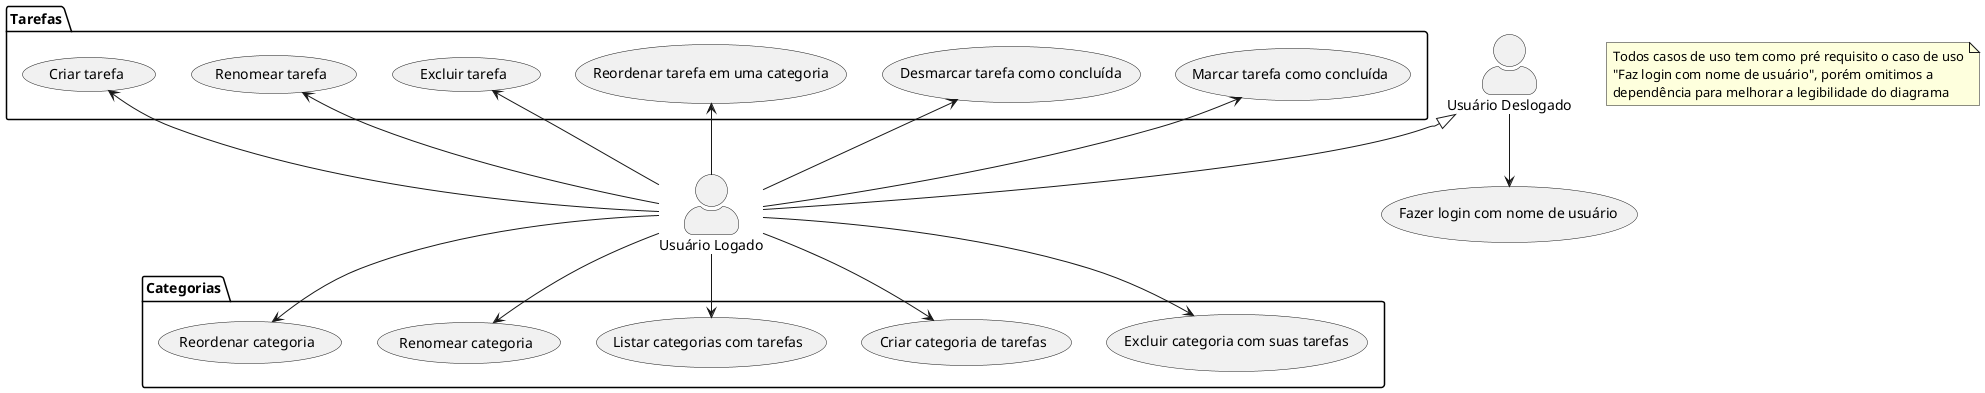 @startuml

skinparam actorStyle awesome

"Fazer login com nome de usuário" as (fazerLogin)

package Categorias {
  "Criar categoria de tarefas" as (criarCategoria)
  "Listar categorias com tarefas" as (listarCategorias)
  "Renomear categoria" as (renomearCategoria)
  "Reordenar categoria" as (reordenarCategoria)
  "Excluir categoria com suas tarefas" as (excluirCategoria)
}

package Tarefas {
  "Criar tarefa" as (criarTarefa)
  "Renomear tarefa" as (renomearTarefa)
  "Excluir tarefa" as (excluirTarefa)
  "Marcar tarefa como concluída" as (marcarTarefaConcluida)
  "Desmarcar tarefa como concluída" as (desmarcarTarefaConcluida)
  "Reordenar tarefa em uma categoria" as (reordenarTarefa)
}

"Usuário Deslogado" as usuarioDeslogado
"Usuário Logado" as usuarioLogado

usuarioDeslogado <|-- usuarioLogado

usuarioDeslogado -down-> (fazerLogin)

usuarioLogado -down-> (criarCategoria)
usuarioLogado -down-> (listarCategorias)
usuarioLogado -down-> (renomearCategoria)
usuarioLogado -down-> (reordenarCategoria)
usuarioLogado -up-> (excluirCategoria)

usuarioLogado -up-> (criarTarefa)
usuarioLogado -up-> (renomearTarefa)
usuarioLogado -up-> (excluirTarefa)

usuarioLogado -left-> (marcarTarefaConcluida)
usuarioLogado -left-> (desmarcarTarefaConcluida)
usuarioLogado -left-> (reordenarTarefa)

note as N1
  Todos casos de uso tem como pré requisito o caso de uso
  "Faz login com nome de usuário", porém omitimos a
  dependência para melhorar a legibilidade do diagrama
end note

@enduml
